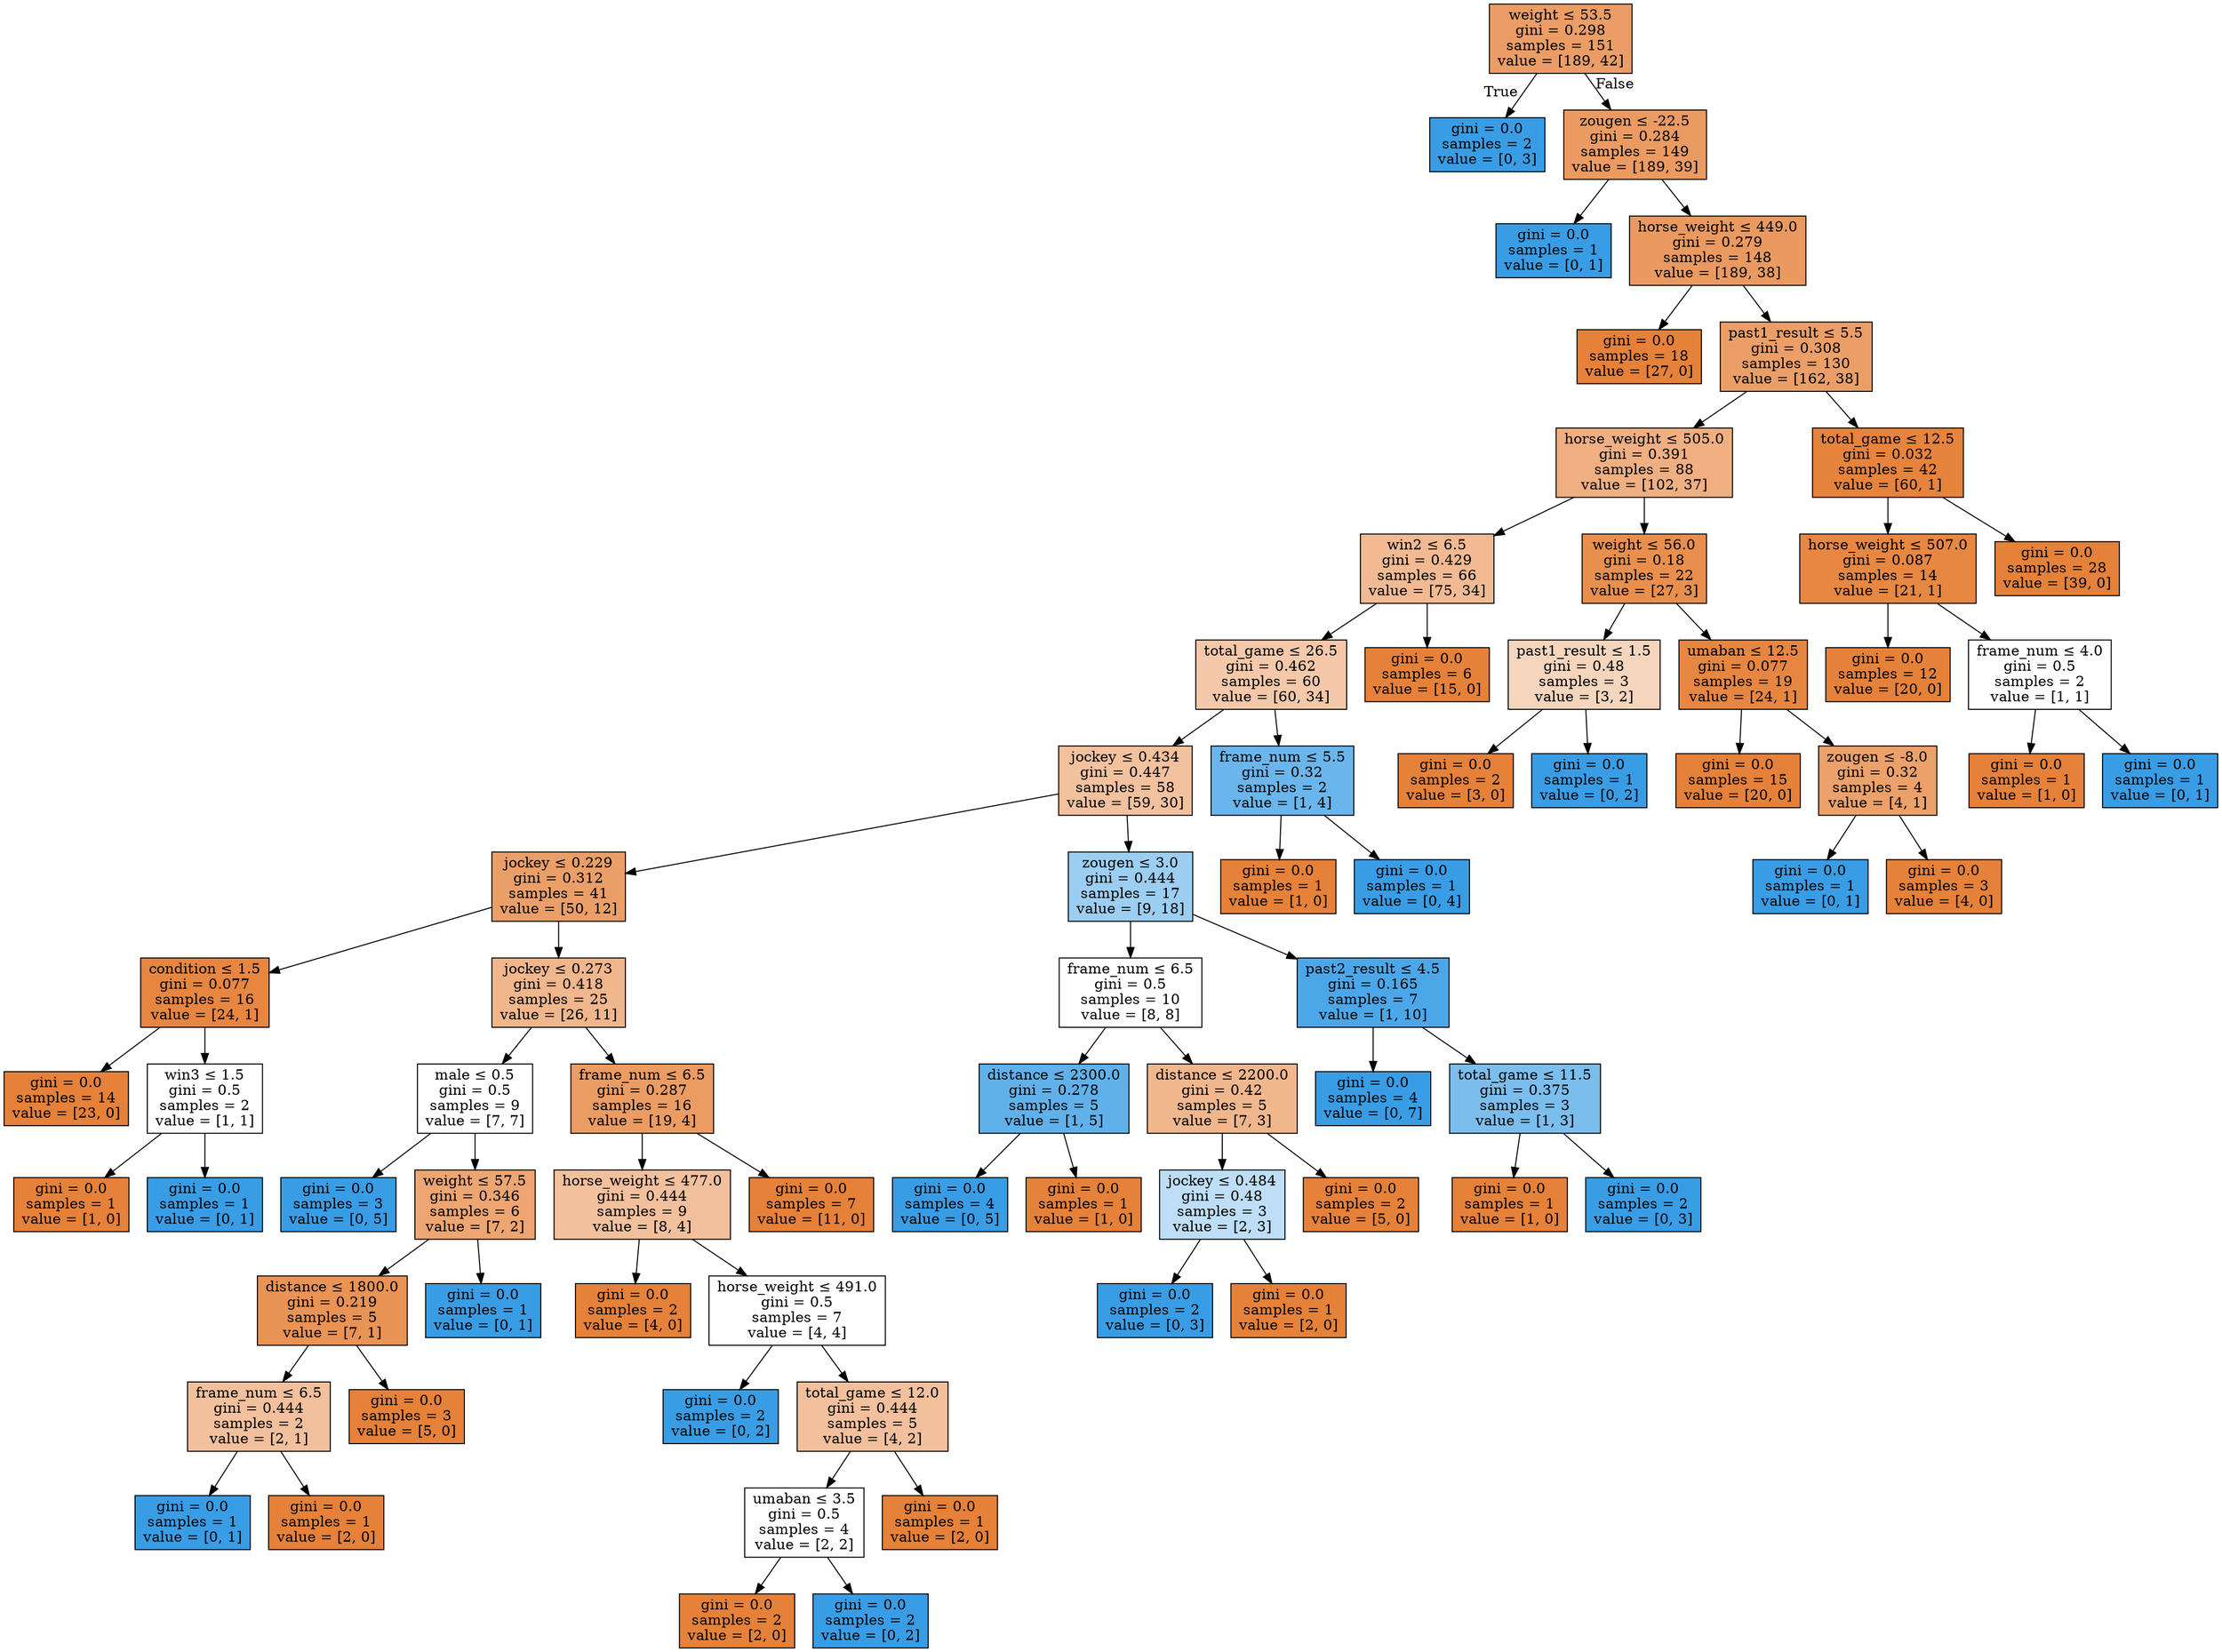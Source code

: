 digraph Tree {
node [shape=box, style="filled", color="black"] ;
0 [label=<weight &le; 53.5<br/>gini = 0.298<br/>samples = 151<br/>value = [189, 42]>, fillcolor="#e58139c6"] ;
1 [label=<gini = 0.0<br/>samples = 2<br/>value = [0, 3]>, fillcolor="#399de5ff"] ;
0 -> 1 [labeldistance=2.5, labelangle=45, headlabel="True"] ;
2 [label=<zougen &le; -22.5<br/>gini = 0.284<br/>samples = 149<br/>value = [189, 39]>, fillcolor="#e58139ca"] ;
0 -> 2 [labeldistance=2.5, labelangle=-45, headlabel="False"] ;
3 [label=<gini = 0.0<br/>samples = 1<br/>value = [0, 1]>, fillcolor="#399de5ff"] ;
2 -> 3 ;
4 [label=<horse_weight &le; 449.0<br/>gini = 0.279<br/>samples = 148<br/>value = [189, 38]>, fillcolor="#e58139cc"] ;
2 -> 4 ;
5 [label=<gini = 0.0<br/>samples = 18<br/>value = [27, 0]>, fillcolor="#e58139ff"] ;
4 -> 5 ;
6 [label=<past1_result &le; 5.5<br/>gini = 0.308<br/>samples = 130<br/>value = [162, 38]>, fillcolor="#e58139c3"] ;
4 -> 6 ;
7 [label=<horse_weight &le; 505.0<br/>gini = 0.391<br/>samples = 88<br/>value = [102, 37]>, fillcolor="#e58139a2"] ;
6 -> 7 ;
8 [label=<win2 &le; 6.5<br/>gini = 0.429<br/>samples = 66<br/>value = [75, 34]>, fillcolor="#e581398b"] ;
7 -> 8 ;
9 [label=<total_game &le; 26.5<br/>gini = 0.462<br/>samples = 60<br/>value = [60, 34]>, fillcolor="#e581396e"] ;
8 -> 9 ;
10 [label=<jockey &le; 0.434<br/>gini = 0.447<br/>samples = 58<br/>value = [59, 30]>, fillcolor="#e581397d"] ;
9 -> 10 ;
11 [label=<jockey &le; 0.229<br/>gini = 0.312<br/>samples = 41<br/>value = [50, 12]>, fillcolor="#e58139c2"] ;
10 -> 11 ;
12 [label=<condition &le; 1.5<br/>gini = 0.077<br/>samples = 16<br/>value = [24, 1]>, fillcolor="#e58139f4"] ;
11 -> 12 ;
13 [label=<gini = 0.0<br/>samples = 14<br/>value = [23, 0]>, fillcolor="#e58139ff"] ;
12 -> 13 ;
14 [label=<win3 &le; 1.5<br/>gini = 0.5<br/>samples = 2<br/>value = [1, 1]>, fillcolor="#e5813900"] ;
12 -> 14 ;
15 [label=<gini = 0.0<br/>samples = 1<br/>value = [1, 0]>, fillcolor="#e58139ff"] ;
14 -> 15 ;
16 [label=<gini = 0.0<br/>samples = 1<br/>value = [0, 1]>, fillcolor="#399de5ff"] ;
14 -> 16 ;
17 [label=<jockey &le; 0.273<br/>gini = 0.418<br/>samples = 25<br/>value = [26, 11]>, fillcolor="#e5813993"] ;
11 -> 17 ;
18 [label=<male &le; 0.5<br/>gini = 0.5<br/>samples = 9<br/>value = [7, 7]>, fillcolor="#e5813900"] ;
17 -> 18 ;
19 [label=<gini = 0.0<br/>samples = 3<br/>value = [0, 5]>, fillcolor="#399de5ff"] ;
18 -> 19 ;
20 [label=<weight &le; 57.5<br/>gini = 0.346<br/>samples = 6<br/>value = [7, 2]>, fillcolor="#e58139b6"] ;
18 -> 20 ;
21 [label=<distance &le; 1800.0<br/>gini = 0.219<br/>samples = 5<br/>value = [7, 1]>, fillcolor="#e58139db"] ;
20 -> 21 ;
22 [label=<frame_num &le; 6.5<br/>gini = 0.444<br/>samples = 2<br/>value = [2, 1]>, fillcolor="#e581397f"] ;
21 -> 22 ;
23 [label=<gini = 0.0<br/>samples = 1<br/>value = [0, 1]>, fillcolor="#399de5ff"] ;
22 -> 23 ;
24 [label=<gini = 0.0<br/>samples = 1<br/>value = [2, 0]>, fillcolor="#e58139ff"] ;
22 -> 24 ;
25 [label=<gini = 0.0<br/>samples = 3<br/>value = [5, 0]>, fillcolor="#e58139ff"] ;
21 -> 25 ;
26 [label=<gini = 0.0<br/>samples = 1<br/>value = [0, 1]>, fillcolor="#399de5ff"] ;
20 -> 26 ;
27 [label=<frame_num &le; 6.5<br/>gini = 0.287<br/>samples = 16<br/>value = [19, 4]>, fillcolor="#e58139c9"] ;
17 -> 27 ;
28 [label=<horse_weight &le; 477.0<br/>gini = 0.444<br/>samples = 9<br/>value = [8, 4]>, fillcolor="#e581397f"] ;
27 -> 28 ;
29 [label=<gini = 0.0<br/>samples = 2<br/>value = [4, 0]>, fillcolor="#e58139ff"] ;
28 -> 29 ;
30 [label=<horse_weight &le; 491.0<br/>gini = 0.5<br/>samples = 7<br/>value = [4, 4]>, fillcolor="#e5813900"] ;
28 -> 30 ;
31 [label=<gini = 0.0<br/>samples = 2<br/>value = [0, 2]>, fillcolor="#399de5ff"] ;
30 -> 31 ;
32 [label=<total_game &le; 12.0<br/>gini = 0.444<br/>samples = 5<br/>value = [4, 2]>, fillcolor="#e581397f"] ;
30 -> 32 ;
33 [label=<umaban &le; 3.5<br/>gini = 0.5<br/>samples = 4<br/>value = [2, 2]>, fillcolor="#e5813900"] ;
32 -> 33 ;
34 [label=<gini = 0.0<br/>samples = 2<br/>value = [2, 0]>, fillcolor="#e58139ff"] ;
33 -> 34 ;
35 [label=<gini = 0.0<br/>samples = 2<br/>value = [0, 2]>, fillcolor="#399de5ff"] ;
33 -> 35 ;
36 [label=<gini = 0.0<br/>samples = 1<br/>value = [2, 0]>, fillcolor="#e58139ff"] ;
32 -> 36 ;
37 [label=<gini = 0.0<br/>samples = 7<br/>value = [11, 0]>, fillcolor="#e58139ff"] ;
27 -> 37 ;
38 [label=<zougen &le; 3.0<br/>gini = 0.444<br/>samples = 17<br/>value = [9, 18]>, fillcolor="#399de57f"] ;
10 -> 38 ;
39 [label=<frame_num &le; 6.5<br/>gini = 0.5<br/>samples = 10<br/>value = [8, 8]>, fillcolor="#e5813900"] ;
38 -> 39 ;
40 [label=<distance &le; 2300.0<br/>gini = 0.278<br/>samples = 5<br/>value = [1, 5]>, fillcolor="#399de5cc"] ;
39 -> 40 ;
41 [label=<gini = 0.0<br/>samples = 4<br/>value = [0, 5]>, fillcolor="#399de5ff"] ;
40 -> 41 ;
42 [label=<gini = 0.0<br/>samples = 1<br/>value = [1, 0]>, fillcolor="#e58139ff"] ;
40 -> 42 ;
43 [label=<distance &le; 2200.0<br/>gini = 0.42<br/>samples = 5<br/>value = [7, 3]>, fillcolor="#e5813992"] ;
39 -> 43 ;
44 [label=<jockey &le; 0.484<br/>gini = 0.48<br/>samples = 3<br/>value = [2, 3]>, fillcolor="#399de555"] ;
43 -> 44 ;
45 [label=<gini = 0.0<br/>samples = 2<br/>value = [0, 3]>, fillcolor="#399de5ff"] ;
44 -> 45 ;
46 [label=<gini = 0.0<br/>samples = 1<br/>value = [2, 0]>, fillcolor="#e58139ff"] ;
44 -> 46 ;
47 [label=<gini = 0.0<br/>samples = 2<br/>value = [5, 0]>, fillcolor="#e58139ff"] ;
43 -> 47 ;
48 [label=<past2_result &le; 4.5<br/>gini = 0.165<br/>samples = 7<br/>value = [1, 10]>, fillcolor="#399de5e6"] ;
38 -> 48 ;
49 [label=<gini = 0.0<br/>samples = 4<br/>value = [0, 7]>, fillcolor="#399de5ff"] ;
48 -> 49 ;
50 [label=<total_game &le; 11.5<br/>gini = 0.375<br/>samples = 3<br/>value = [1, 3]>, fillcolor="#399de5aa"] ;
48 -> 50 ;
51 [label=<gini = 0.0<br/>samples = 1<br/>value = [1, 0]>, fillcolor="#e58139ff"] ;
50 -> 51 ;
52 [label=<gini = 0.0<br/>samples = 2<br/>value = [0, 3]>, fillcolor="#399de5ff"] ;
50 -> 52 ;
53 [label=<frame_num &le; 5.5<br/>gini = 0.32<br/>samples = 2<br/>value = [1, 4]>, fillcolor="#399de5bf"] ;
9 -> 53 ;
54 [label=<gini = 0.0<br/>samples = 1<br/>value = [1, 0]>, fillcolor="#e58139ff"] ;
53 -> 54 ;
55 [label=<gini = 0.0<br/>samples = 1<br/>value = [0, 4]>, fillcolor="#399de5ff"] ;
53 -> 55 ;
56 [label=<gini = 0.0<br/>samples = 6<br/>value = [15, 0]>, fillcolor="#e58139ff"] ;
8 -> 56 ;
57 [label=<weight &le; 56.0<br/>gini = 0.18<br/>samples = 22<br/>value = [27, 3]>, fillcolor="#e58139e3"] ;
7 -> 57 ;
58 [label=<past1_result &le; 1.5<br/>gini = 0.48<br/>samples = 3<br/>value = [3, 2]>, fillcolor="#e5813955"] ;
57 -> 58 ;
59 [label=<gini = 0.0<br/>samples = 2<br/>value = [3, 0]>, fillcolor="#e58139ff"] ;
58 -> 59 ;
60 [label=<gini = 0.0<br/>samples = 1<br/>value = [0, 2]>, fillcolor="#399de5ff"] ;
58 -> 60 ;
61 [label=<umaban &le; 12.5<br/>gini = 0.077<br/>samples = 19<br/>value = [24, 1]>, fillcolor="#e58139f4"] ;
57 -> 61 ;
62 [label=<gini = 0.0<br/>samples = 15<br/>value = [20, 0]>, fillcolor="#e58139ff"] ;
61 -> 62 ;
63 [label=<zougen &le; -8.0<br/>gini = 0.32<br/>samples = 4<br/>value = [4, 1]>, fillcolor="#e58139bf"] ;
61 -> 63 ;
64 [label=<gini = 0.0<br/>samples = 1<br/>value = [0, 1]>, fillcolor="#399de5ff"] ;
63 -> 64 ;
65 [label=<gini = 0.0<br/>samples = 3<br/>value = [4, 0]>, fillcolor="#e58139ff"] ;
63 -> 65 ;
66 [label=<total_game &le; 12.5<br/>gini = 0.032<br/>samples = 42<br/>value = [60, 1]>, fillcolor="#e58139fb"] ;
6 -> 66 ;
67 [label=<horse_weight &le; 507.0<br/>gini = 0.087<br/>samples = 14<br/>value = [21, 1]>, fillcolor="#e58139f3"] ;
66 -> 67 ;
68 [label=<gini = 0.0<br/>samples = 12<br/>value = [20, 0]>, fillcolor="#e58139ff"] ;
67 -> 68 ;
69 [label=<frame_num &le; 4.0<br/>gini = 0.5<br/>samples = 2<br/>value = [1, 1]>, fillcolor="#e5813900"] ;
67 -> 69 ;
70 [label=<gini = 0.0<br/>samples = 1<br/>value = [1, 0]>, fillcolor="#e58139ff"] ;
69 -> 70 ;
71 [label=<gini = 0.0<br/>samples = 1<br/>value = [0, 1]>, fillcolor="#399de5ff"] ;
69 -> 71 ;
72 [label=<gini = 0.0<br/>samples = 28<br/>value = [39, 0]>, fillcolor="#e58139ff"] ;
66 -> 72 ;
}